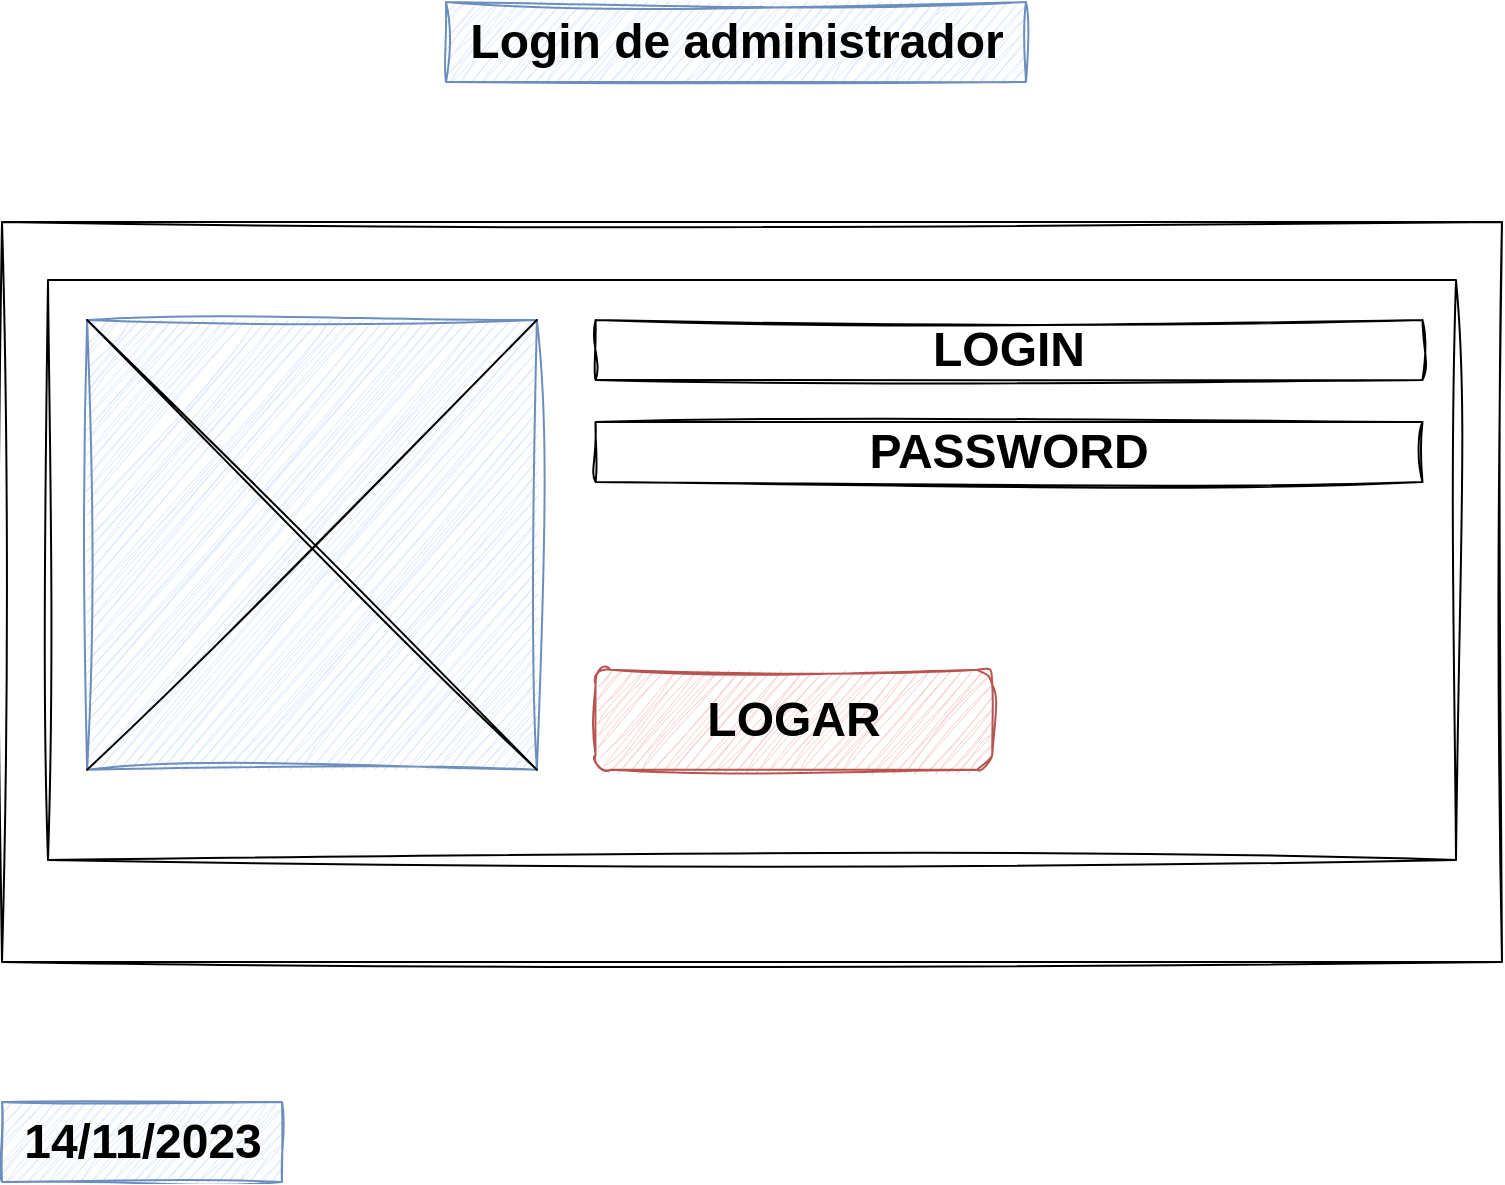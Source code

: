 <mxfile version="22.0.2" type="device">
  <diagram name="Página-1" id="5j-ww4zHZG7wsbymvLwp">
    <mxGraphModel dx="880" dy="532" grid="1" gridSize="10" guides="1" tooltips="1" connect="1" arrows="1" fold="1" page="1" pageScale="1" pageWidth="827" pageHeight="1169" math="0" shadow="0">
      <root>
        <mxCell id="0" />
        <mxCell id="1" parent="0" />
        <mxCell id="kYT57yn9HTB8OajrBAQV-72" value="" style="rounded=0;whiteSpace=wrap;html=1;strokeColor=default;fontFamily=Helvetica;fontSize=12;fontColor=default;fillColor=default;sketch=1;curveFitting=1;jiggle=2;" parent="1" vertex="1">
          <mxGeometry x="47" y="150" width="750" height="370" as="geometry" />
        </mxCell>
        <mxCell id="kYT57yn9HTB8OajrBAQV-87" value="&lt;font style=&quot;font-size: 24px;&quot;&gt;&lt;b&gt;Login de administrador&lt;/b&gt;&lt;/font&gt;" style="text;html=1;align=center;verticalAlign=middle;resizable=0;points=[];autosize=1;strokeColor=#6c8ebf;fillColor=#dae8fc;fontSize=12;fontFamily=Helvetica;sketch=1;curveFitting=1;jiggle=2;" parent="1" vertex="1">
          <mxGeometry x="269" y="40" width="290" height="40" as="geometry" />
        </mxCell>
        <mxCell id="kYT57yn9HTB8OajrBAQV-88" value="&lt;font size=&quot;1&quot; style=&quot;&quot;&gt;&lt;b style=&quot;font-size: 24px;&quot;&gt;14/11/2023&lt;/b&gt;&lt;/font&gt;" style="text;html=1;align=center;verticalAlign=middle;resizable=0;points=[];autosize=1;strokeColor=#6c8ebf;fillColor=#dae8fc;fontSize=12;fontFamily=Helvetica;sketch=1;curveFitting=1;jiggle=2;" parent="1" vertex="1">
          <mxGeometry x="47" y="590" width="140" height="40" as="geometry" />
        </mxCell>
        <mxCell id="9Y98jQvef5v3Vy1jrTNh-2" value="" style="group" vertex="1" connectable="0" parent="1">
          <mxGeometry x="70" y="179" width="704" height="290" as="geometry" />
        </mxCell>
        <mxCell id="kYT57yn9HTB8OajrBAQV-29" value="" style="rounded=0;whiteSpace=wrap;html=1;strokeColor=default;fontFamily=Helvetica;fontSize=12;fontColor=default;fillColor=default;sketch=1;curveFitting=1;jiggle=2;" parent="9Y98jQvef5v3Vy1jrTNh-2" vertex="1">
          <mxGeometry width="704" height="290" as="geometry" />
        </mxCell>
        <mxCell id="kYT57yn9HTB8OajrBAQV-30" value="" style="whiteSpace=wrap;html=1;aspect=fixed;rounded=0;shadow=0;glass=0;fillColor=#dae8fc;strokeColor=#6c8ebf;sketch=1;curveFitting=1;jiggle=2;" parent="9Y98jQvef5v3Vy1jrTNh-2" vertex="1">
          <mxGeometry x="19.556" y="20" width="224.889" height="224.889" as="geometry" />
        </mxCell>
        <mxCell id="kYT57yn9HTB8OajrBAQV-31" value="" style="endArrow=none;html=1;rounded=0;fontFamily=Helvetica;fontSize=12;fontColor=default;entryX=1;entryY=0;entryDx=0;entryDy=0;exitX=0;exitY=1;exitDx=0;exitDy=0;movable=1;resizable=1;rotatable=1;deletable=1;editable=1;locked=0;connectable=1;sketch=1;curveFitting=1;jiggle=2;" parent="9Y98jQvef5v3Vy1jrTNh-2" source="kYT57yn9HTB8OajrBAQV-30" target="kYT57yn9HTB8OajrBAQV-30" edge="1">
          <mxGeometry width="50" height="50" relative="1" as="geometry">
            <mxPoint x="670.476" y="170" as="sourcePoint" />
            <mxPoint x="838.095" y="120" as="targetPoint" />
          </mxGeometry>
        </mxCell>
        <mxCell id="kYT57yn9HTB8OajrBAQV-32" value="" style="endArrow=none;html=1;rounded=0;fontFamily=Helvetica;fontSize=12;fontColor=default;entryX=0;entryY=0;entryDx=0;entryDy=0;exitX=1;exitY=1;exitDx=0;exitDy=0;movable=1;resizable=1;rotatable=1;deletable=1;editable=1;locked=0;connectable=1;sketch=1;curveFitting=1;jiggle=2;" parent="9Y98jQvef5v3Vy1jrTNh-2" source="kYT57yn9HTB8OajrBAQV-30" target="kYT57yn9HTB8OajrBAQV-30" edge="1">
          <mxGeometry width="50" height="50" relative="1" as="geometry">
            <mxPoint x="549.79" y="120" as="sourcePoint" />
            <mxPoint x="885.029" y="20" as="targetPoint" />
          </mxGeometry>
        </mxCell>
        <mxCell id="--n3KMZkCAUNKXbKMZOb-1" value="&lt;font style=&quot;font-size: 24px;&quot;&gt;&lt;b&gt;LOGIN&lt;/b&gt;&lt;/font&gt;" style="rounded=0;whiteSpace=wrap;html=1;align=center;sketch=1;curveFitting=1;jiggle=2;" parent="9Y98jQvef5v3Vy1jrTNh-2" vertex="1">
          <mxGeometry x="273.778" y="20" width="413.463" height="30" as="geometry" />
        </mxCell>
        <mxCell id="--n3KMZkCAUNKXbKMZOb-3" value="&lt;span style=&quot;font-size: 24px;&quot;&gt;&lt;b&gt;PASSWORD&lt;/b&gt;&lt;/span&gt;" style="rounded=0;whiteSpace=wrap;html=1;align=center;sketch=1;curveFitting=1;jiggle=2;" parent="9Y98jQvef5v3Vy1jrTNh-2" vertex="1">
          <mxGeometry x="273.778" y="71" width="413.463" height="30" as="geometry" />
        </mxCell>
        <mxCell id="kYT57yn9HTB8OajrBAQV-84" value="&lt;font color=&quot;#000000&quot;&gt;&lt;span style=&quot;font-size: 24px;&quot;&gt;&lt;b&gt;LOGAR&lt;/b&gt;&lt;/span&gt;&lt;/font&gt;" style="rounded=1;html=1;shadow=0;dashed=0;whiteSpace=wrap;fontSize=10;fillColor=#f8cecc;align=center;strokeColor=#b85450;fontFamily=Helvetica;sketch=1;curveFitting=1;jiggle=2;" parent="9Y98jQvef5v3Vy1jrTNh-2" vertex="1">
          <mxGeometry x="273.779" y="194.89" width="198.352" height="50" as="geometry" />
        </mxCell>
      </root>
    </mxGraphModel>
  </diagram>
</mxfile>

